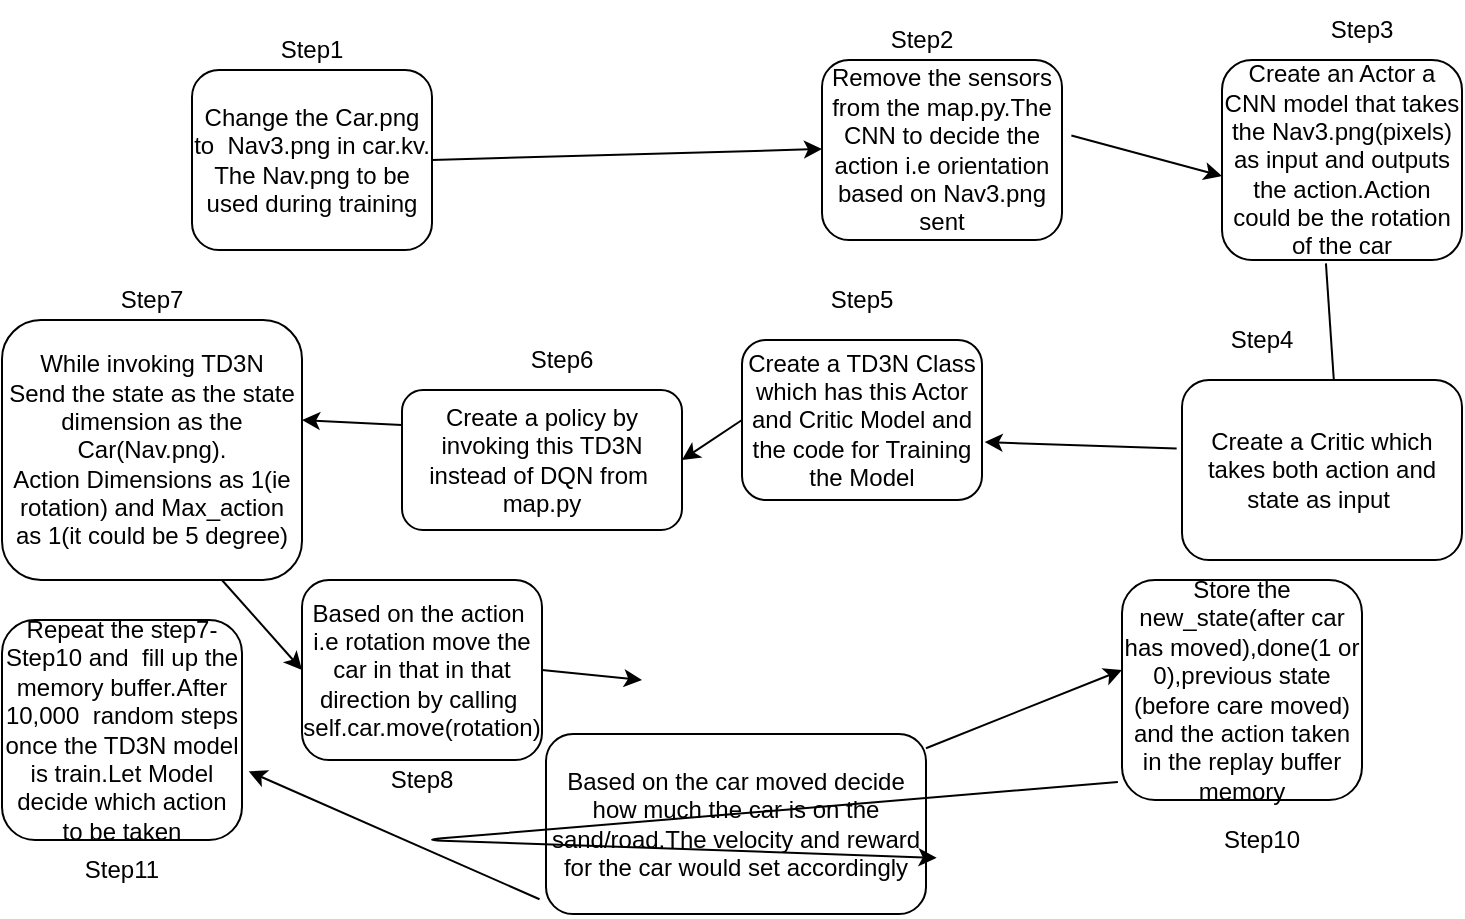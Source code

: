 <mxfile version="12.9.14" type="github"><diagram id="C5RBs43oDa-KdzZeNtuy" name="Page-1"><mxGraphModel dx="782" dy="420" grid="0" gridSize="10" guides="1" tooltips="1" connect="1" arrows="1" fold="1" page="1" pageScale="1" pageWidth="827" pageHeight="1169" math="0" shadow="0"><root><mxCell id="WIyWlLk6GJQsqaUBKTNV-0"/><mxCell id="WIyWlLk6GJQsqaUBKTNV-1" parent="WIyWlLk6GJQsqaUBKTNV-0"/><mxCell id="vBfGivEKiOd9SAwPwxe5-0" value="Change the Car.png&lt;br&gt;to&amp;nbsp; Nav3.png in car.kv.&lt;br&gt;The Nav.png to be used during training" style="rounded=1;whiteSpace=wrap;html=1;" vertex="1" parent="WIyWlLk6GJQsqaUBKTNV-1"><mxGeometry x="115" y="75" width="120" height="90" as="geometry"/></mxCell><mxCell id="vBfGivEKiOd9SAwPwxe5-1" value="" style="endArrow=classic;html=1;exitX=1;exitY=0.5;exitDx=0;exitDy=0;" edge="1" parent="WIyWlLk6GJQsqaUBKTNV-1" source="vBfGivEKiOd9SAwPwxe5-0"><mxGeometry width="50" height="50" relative="1" as="geometry"><mxPoint x="250" y="114.5" as="sourcePoint"/><mxPoint x="430" y="114.5" as="targetPoint"/><Array as="points"/></mxGeometry></mxCell><mxCell id="vBfGivEKiOd9SAwPwxe5-2" value="Remove the sensors from the map.py.The CNN to decide the action i.e orientation based on Nav3.png sent" style="rounded=1;whiteSpace=wrap;html=1;" vertex="1" parent="WIyWlLk6GJQsqaUBKTNV-1"><mxGeometry x="430" y="70" width="120" height="90" as="geometry"/></mxCell><mxCell id="vBfGivEKiOd9SAwPwxe5-6" value="" style="endArrow=classic;html=1;exitX=1.039;exitY=0.419;exitDx=0;exitDy=0;exitPerimeter=0;entryX=0;entryY=0.58;entryDx=0;entryDy=0;entryPerimeter=0;" edge="1" parent="WIyWlLk6GJQsqaUBKTNV-1" source="vBfGivEKiOd9SAwPwxe5-2" target="vBfGivEKiOd9SAwPwxe5-7"><mxGeometry width="50" height="50" relative="1" as="geometry"><mxPoint x="600" y="200" as="sourcePoint"/><mxPoint x="640" y="158" as="targetPoint"/></mxGeometry></mxCell><mxCell id="vBfGivEKiOd9SAwPwxe5-7" value="Create an Actor a CNN model that takes the Nav3.png(pixels) as input and outputs the action.Action could be the rotation of the car" style="rounded=1;whiteSpace=wrap;html=1;" vertex="1" parent="WIyWlLk6GJQsqaUBKTNV-1"><mxGeometry x="630" y="70" width="120" height="100" as="geometry"/></mxCell><mxCell id="vBfGivEKiOd9SAwPwxe5-8" value="" style="endArrow=classic;html=1;exitX=0.433;exitY=1.017;exitDx=0;exitDy=0;exitPerimeter=0;" edge="1" parent="WIyWlLk6GJQsqaUBKTNV-1" source="vBfGivEKiOd9SAwPwxe5-7"><mxGeometry width="50" height="50" relative="1" as="geometry"><mxPoint x="700" y="330" as="sourcePoint"/><mxPoint x="692" y="320" as="targetPoint"/></mxGeometry></mxCell><mxCell id="vBfGivEKiOd9SAwPwxe5-9" value="Step3" style="text;html=1;strokeColor=none;fillColor=none;align=center;verticalAlign=middle;whiteSpace=wrap;rounded=0;" vertex="1" parent="WIyWlLk6GJQsqaUBKTNV-1"><mxGeometry x="670" y="40" width="60" height="30" as="geometry"/></mxCell><mxCell id="vBfGivEKiOd9SAwPwxe5-11" value="Step2" style="text;html=1;strokeColor=none;fillColor=none;align=center;verticalAlign=middle;whiteSpace=wrap;rounded=0;" vertex="1" parent="WIyWlLk6GJQsqaUBKTNV-1"><mxGeometry x="460" y="50" width="40" height="20" as="geometry"/></mxCell><mxCell id="vBfGivEKiOd9SAwPwxe5-17" value="Step1" style="text;html=1;strokeColor=none;fillColor=none;align=center;verticalAlign=middle;whiteSpace=wrap;rounded=0;" vertex="1" parent="WIyWlLk6GJQsqaUBKTNV-1"><mxGeometry x="150" y="50" width="50" height="30" as="geometry"/></mxCell><mxCell id="vBfGivEKiOd9SAwPwxe5-18" value="Create a Critic which takes both action and state as input&amp;nbsp;" style="rounded=1;whiteSpace=wrap;html=1;" vertex="1" parent="WIyWlLk6GJQsqaUBKTNV-1"><mxGeometry x="610" y="230" width="140" height="90" as="geometry"/></mxCell><mxCell id="vBfGivEKiOd9SAwPwxe5-19" value="" style="endArrow=classic;html=1;exitX=-0.019;exitY=0.381;exitDx=0;exitDy=0;exitPerimeter=0;entryX=1.011;entryY=0.638;entryDx=0;entryDy=0;entryPerimeter=0;" edge="1" parent="WIyWlLk6GJQsqaUBKTNV-1" source="vBfGivEKiOd9SAwPwxe5-18" target="vBfGivEKiOd9SAwPwxe5-21"><mxGeometry width="50" height="50" relative="1" as="geometry"><mxPoint x="510" y="390" as="sourcePoint"/><mxPoint x="520" y="264" as="targetPoint"/><Array as="points"/></mxGeometry></mxCell><mxCell id="vBfGivEKiOd9SAwPwxe5-20" value="Step4" style="text;html=1;strokeColor=none;fillColor=none;align=center;verticalAlign=middle;whiteSpace=wrap;rounded=0;" vertex="1" parent="WIyWlLk6GJQsqaUBKTNV-1"><mxGeometry x="630" y="200" width="40" height="20" as="geometry"/></mxCell><mxCell id="vBfGivEKiOd9SAwPwxe5-21" value="Create a TD3N Class which has this Actor and Critic Model and the code for Training the Model" style="rounded=1;whiteSpace=wrap;html=1;" vertex="1" parent="WIyWlLk6GJQsqaUBKTNV-1"><mxGeometry x="390" y="210" width="120" height="80" as="geometry"/></mxCell><mxCell id="vBfGivEKiOd9SAwPwxe5-22" value="Step5" style="text;html=1;strokeColor=none;fillColor=none;align=center;verticalAlign=middle;whiteSpace=wrap;rounded=0;" vertex="1" parent="WIyWlLk6GJQsqaUBKTNV-1"><mxGeometry x="430" y="180" width="40" height="20" as="geometry"/></mxCell><mxCell id="vBfGivEKiOd9SAwPwxe5-23" value="" style="endArrow=classic;html=1;exitX=0;exitY=0.5;exitDx=0;exitDy=0;entryX=1;entryY=0.5;entryDx=0;entryDy=0;" edge="1" parent="WIyWlLk6GJQsqaUBKTNV-1" source="vBfGivEKiOd9SAwPwxe5-21" target="vBfGivEKiOd9SAwPwxe5-24"><mxGeometry width="50" height="50" relative="1" as="geometry"><mxPoint x="380" y="370" as="sourcePoint"/><mxPoint x="290" y="360" as="targetPoint"/></mxGeometry></mxCell><mxCell id="vBfGivEKiOd9SAwPwxe5-24" value="Create a policy by&lt;br&gt;invoking this TD3N instead of DQN from&amp;nbsp; map.py" style="rounded=1;whiteSpace=wrap;html=1;" vertex="1" parent="WIyWlLk6GJQsqaUBKTNV-1"><mxGeometry x="220" y="235" width="140" height="70" as="geometry"/></mxCell><mxCell id="vBfGivEKiOd9SAwPwxe5-28" value="While invoking TD3N&lt;br&gt;Send the state as the state dimension as the Car(Nav.png).&lt;br&gt;Action Dimensions as 1(ie rotation) and Max_action as 1(it could be 5 degree)" style="rounded=1;whiteSpace=wrap;html=1;" vertex="1" parent="WIyWlLk6GJQsqaUBKTNV-1"><mxGeometry x="20" y="200" width="150" height="130" as="geometry"/></mxCell><mxCell id="vBfGivEKiOd9SAwPwxe5-31" value="" style="endArrow=classic;html=1;exitX=0;exitY=0.25;exitDx=0;exitDy=0;" edge="1" parent="WIyWlLk6GJQsqaUBKTNV-1" source="vBfGivEKiOd9SAwPwxe5-24"><mxGeometry width="50" height="50" relative="1" as="geometry"><mxPoint x="180" y="400" as="sourcePoint"/><mxPoint x="170" y="250" as="targetPoint"/></mxGeometry></mxCell><mxCell id="vBfGivEKiOd9SAwPwxe5-34" value="Step6" style="text;html=1;strokeColor=none;fillColor=none;align=center;verticalAlign=middle;whiteSpace=wrap;rounded=0;" vertex="1" parent="WIyWlLk6GJQsqaUBKTNV-1"><mxGeometry x="260" y="210" width="80" height="20" as="geometry"/></mxCell><mxCell id="vBfGivEKiOd9SAwPwxe5-35" value="Step7" style="text;html=1;strokeColor=none;fillColor=none;align=center;verticalAlign=middle;whiteSpace=wrap;rounded=0;" vertex="1" parent="WIyWlLk6GJQsqaUBKTNV-1"><mxGeometry x="75" y="180" width="40" height="20" as="geometry"/></mxCell><mxCell id="vBfGivEKiOd9SAwPwxe5-36" value="" style="endArrow=classic;html=1;exitX=0.733;exitY=1;exitDx=0;exitDy=0;exitPerimeter=0;entryX=0;entryY=0.5;entryDx=0;entryDy=0;" edge="1" parent="WIyWlLk6GJQsqaUBKTNV-1" source="vBfGivEKiOd9SAwPwxe5-28" target="vBfGivEKiOd9SAwPwxe5-37"><mxGeometry width="50" height="50" relative="1" as="geometry"><mxPoint x="140" y="340" as="sourcePoint"/><mxPoint x="170" y="400" as="targetPoint"/></mxGeometry></mxCell><mxCell id="vBfGivEKiOd9SAwPwxe5-37" value="Based on the action&amp;nbsp; i.e rotation move the car in that in that direction by calling&amp;nbsp;&lt;br&gt;self.car.move(rotation)" style="rounded=1;whiteSpace=wrap;html=1;" vertex="1" parent="WIyWlLk6GJQsqaUBKTNV-1"><mxGeometry x="170" y="330" width="120" height="90" as="geometry"/></mxCell><mxCell id="vBfGivEKiOd9SAwPwxe5-38" value="" style="endArrow=classic;html=1;exitX=1;exitY=0.5;exitDx=0;exitDy=0;" edge="1" parent="WIyWlLk6GJQsqaUBKTNV-1" source="vBfGivEKiOd9SAwPwxe5-37"><mxGeometry width="50" height="50" relative="1" as="geometry"><mxPoint x="290" y="430" as="sourcePoint"/><mxPoint x="340" y="380" as="targetPoint"/></mxGeometry></mxCell><mxCell id="vBfGivEKiOd9SAwPwxe5-39" value="Step8" style="text;html=1;strokeColor=none;fillColor=none;align=center;verticalAlign=middle;whiteSpace=wrap;rounded=0;" vertex="1" parent="WIyWlLk6GJQsqaUBKTNV-1"><mxGeometry x="210" y="420" width="40" height="20" as="geometry"/></mxCell><mxCell id="vBfGivEKiOd9SAwPwxe5-43" value="Step9" style="text;html=1;strokeColor=none;fillColor=none;align=center;verticalAlign=middle;whiteSpace=wrap;rounded=0;" vertex="1" parent="WIyWlLk6GJQsqaUBKTNV-1"><mxGeometry x="410" y="420" width="50" height="20" as="geometry"/></mxCell><mxCell id="vBfGivEKiOd9SAwPwxe5-46" value="" style="endArrow=classic;html=1;" edge="1" parent="WIyWlLk6GJQsqaUBKTNV-1" source="vBfGivEKiOd9SAwPwxe5-42"><mxGeometry width="50" height="50" relative="1" as="geometry"><mxPoint x="530" y="400" as="sourcePoint"/><mxPoint x="580" y="375" as="targetPoint"/><Array as="points"/></mxGeometry></mxCell><mxCell id="vBfGivEKiOd9SAwPwxe5-47" value="Store the new_state(after car has moved),done(1 or 0),previous state (before care moved) and the action taken in the replay buffer memory" style="rounded=1;whiteSpace=wrap;html=1;" vertex="1" parent="WIyWlLk6GJQsqaUBKTNV-1"><mxGeometry x="580" y="330" width="120" height="110" as="geometry"/></mxCell><mxCell id="vBfGivEKiOd9SAwPwxe5-48" value="Step10" style="text;html=1;strokeColor=none;fillColor=none;align=center;verticalAlign=middle;whiteSpace=wrap;rounded=0;" vertex="1" parent="WIyWlLk6GJQsqaUBKTNV-1"><mxGeometry x="630" y="450" width="40" height="20" as="geometry"/></mxCell><mxCell id="vBfGivEKiOd9SAwPwxe5-49" value="" style="endArrow=classic;html=1;exitX=-0.017;exitY=0.918;exitDx=0;exitDy=0;exitPerimeter=0;entryX=1.028;entryY=0.688;entryDx=0;entryDy=0;entryPerimeter=0;" edge="1" parent="WIyWlLk6GJQsqaUBKTNV-1" source="vBfGivEKiOd9SAwPwxe5-42" target="vBfGivEKiOd9SAwPwxe5-50"><mxGeometry width="50" height="50" relative="1" as="geometry"><mxPoint x="580" y="470" as="sourcePoint"/><mxPoint x="170" y="450" as="targetPoint"/><Array as="points"/></mxGeometry></mxCell><mxCell id="vBfGivEKiOd9SAwPwxe5-50" value="Repeat the step7-Step10 and&amp;nbsp; fill up the memory buffer.After 10,000&amp;nbsp; random steps once the TD3N model is train.Let Model decide which action to be taken" style="rounded=1;whiteSpace=wrap;html=1;" vertex="1" parent="WIyWlLk6GJQsqaUBKTNV-1"><mxGeometry x="20" y="350" width="120" height="110" as="geometry"/></mxCell><mxCell id="vBfGivEKiOd9SAwPwxe5-52" value="Step11" style="text;html=1;strokeColor=none;fillColor=none;align=center;verticalAlign=middle;whiteSpace=wrap;rounded=0;" vertex="1" parent="WIyWlLk6GJQsqaUBKTNV-1"><mxGeometry x="60" y="470" width="40" height="10" as="geometry"/></mxCell><mxCell id="vBfGivEKiOd9SAwPwxe5-42" value="Based on the car moved decide how much the car is on the sand/road.The velocity and reward for the car would set accordingly" style="rounded=1;whiteSpace=wrap;html=1;" vertex="1" parent="WIyWlLk6GJQsqaUBKTNV-1"><mxGeometry x="292" y="407" width="190" height="90" as="geometry"/></mxCell><mxCell id="vBfGivEKiOd9SAwPwxe5-55" value="" style="endArrow=classic;html=1;exitX=-0.017;exitY=0.918;exitDx=0;exitDy=0;exitPerimeter=0;entryX=1.028;entryY=0.688;entryDx=0;entryDy=0;entryPerimeter=0;" edge="1" parent="WIyWlLk6GJQsqaUBKTNV-1" source="vBfGivEKiOd9SAwPwxe5-47" target="vBfGivEKiOd9SAwPwxe5-42"><mxGeometry width="50" height="50" relative="1" as="geometry"><mxPoint x="577.96" y="430.98" as="sourcePoint"/><mxPoint x="143.36" y="425.68" as="targetPoint"/><Array as="points"><mxPoint x="230" y="460"/></Array></mxGeometry></mxCell></root></mxGraphModel></diagram></mxfile>